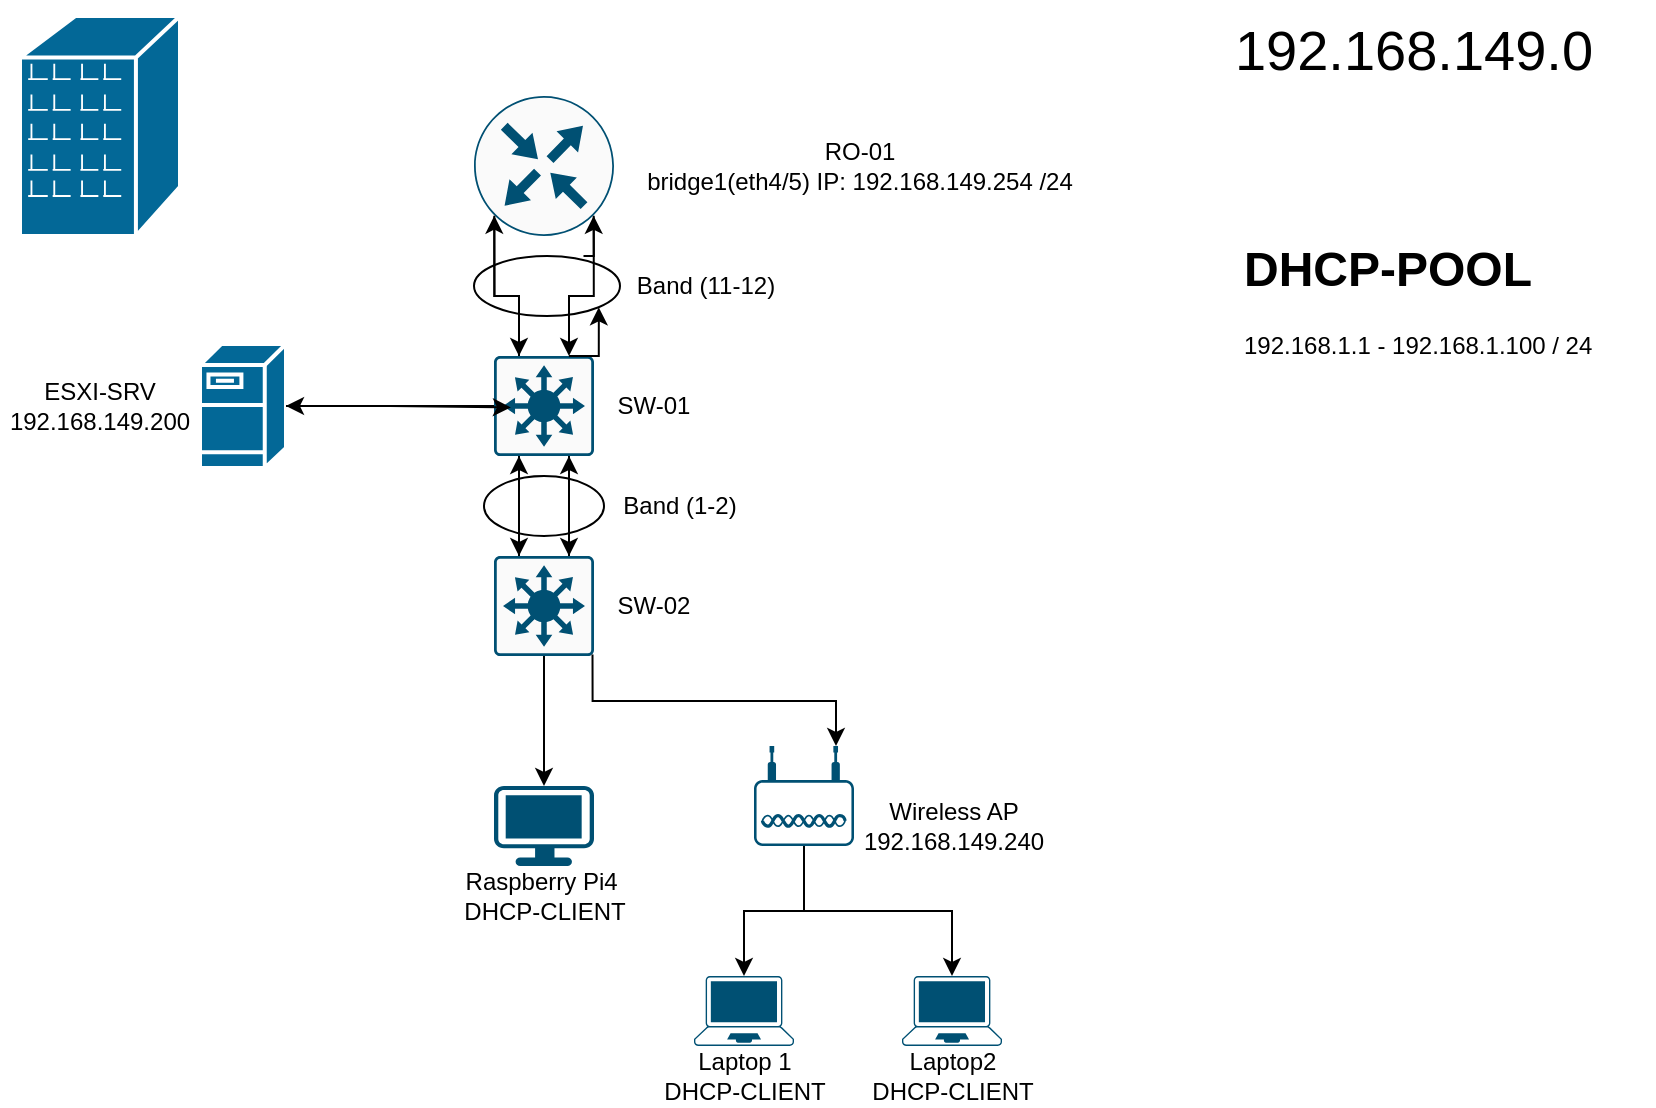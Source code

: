 <mxfile version="26.1.0">
  <diagram name="Страница — 1" id="Xjn2y1UNGVjDpXkTihFl">
    <mxGraphModel dx="954" dy="2930" grid="1" gridSize="10" guides="1" tooltips="1" connect="1" arrows="1" fold="1" page="1" pageScale="1" pageWidth="827" pageHeight="1169" math="0" shadow="0">
      <root>
        <mxCell id="0" />
        <mxCell id="1" parent="0" />
        <mxCell id="pa1dSkAkTu311U33m8Gb-1" value="" style="ellipse;whiteSpace=wrap;html=1;" vertex="1" parent="1">
          <mxGeometry x="237" y="-2210" width="73" height="30" as="geometry" />
        </mxCell>
        <mxCell id="pa1dSkAkTu311U33m8Gb-2" value="" style="ellipse;whiteSpace=wrap;html=1;" vertex="1" parent="1">
          <mxGeometry x="242" y="-2100" width="60" height="30" as="geometry" />
        </mxCell>
        <mxCell id="pa1dSkAkTu311U33m8Gb-3" value="" style="sketch=0;points=[[0.015,0.015,0],[0.985,0.015,0],[0.985,0.985,0],[0.015,0.985,0],[0.25,0,0],[0.5,0,0],[0.75,0,0],[1,0.25,0],[1,0.5,0],[1,0.75,0],[0.75,1,0],[0.5,1,0],[0.25,1,0],[0,0.75,0],[0,0.5,0],[0,0.25,0]];verticalLabelPosition=bottom;html=1;verticalAlign=top;aspect=fixed;align=center;pointerEvents=1;shape=mxgraph.cisco19.rect;prIcon=l3_switch;fillColor=#FAFAFA;strokeColor=#005073;" vertex="1" parent="1">
          <mxGeometry x="247" y="-2060" width="50" height="50" as="geometry" />
        </mxCell>
        <mxCell id="pa1dSkAkTu311U33m8Gb-4" style="edgeStyle=orthogonalEdgeStyle;rounded=0;orthogonalLoop=1;jettySize=auto;html=1;exitX=0;exitY=0.5;exitDx=0;exitDy=0;exitPerimeter=0;" edge="1" parent="1" source="pa1dSkAkTu311U33m8Gb-5" target="pa1dSkAkTu311U33m8Gb-20">
          <mxGeometry relative="1" as="geometry" />
        </mxCell>
        <mxCell id="pa1dSkAkTu311U33m8Gb-5" value="" style="sketch=0;points=[[0.015,0.015,0],[0.985,0.015,0],[0.985,0.985,0],[0.015,0.985,0],[0.25,0,0],[0.5,0,0],[0.75,0,0],[1,0.25,0],[1,0.5,0],[1,0.75,0],[0.75,1,0],[0.5,1,0],[0.25,1,0],[0,0.75,0],[0,0.5,0],[0,0.25,0]];verticalLabelPosition=bottom;html=1;verticalAlign=top;aspect=fixed;align=center;pointerEvents=1;shape=mxgraph.cisco19.rect;prIcon=l3_switch;fillColor=#FAFAFA;strokeColor=#005073;" vertex="1" parent="1">
          <mxGeometry x="247" y="-2160" width="50" height="50" as="geometry" />
        </mxCell>
        <mxCell id="pa1dSkAkTu311U33m8Gb-6" value="" style="sketch=0;points=[[0.5,0,0],[1,0.5,0],[0.5,1,0],[0,0.5,0],[0.145,0.145,0],[0.856,0.145,0],[0.855,0.856,0],[0.145,0.855,0]];verticalLabelPosition=bottom;html=1;verticalAlign=top;aspect=fixed;align=center;pointerEvents=1;shape=mxgraph.cisco19.rect;prIcon=router;fillColor=#FAFAFA;strokeColor=#005073;" vertex="1" parent="1">
          <mxGeometry x="237" y="-2290" width="70" height="70" as="geometry" />
        </mxCell>
        <mxCell id="pa1dSkAkTu311U33m8Gb-7" value="" style="points=[[0.13,0.02,0],[0.5,0,0],[0.87,0.02,0],[0.885,0.4,0],[0.985,0.985,0],[0.5,1,0],[0.015,0.985,0],[0.115,0.4,0]];verticalLabelPosition=bottom;sketch=0;html=1;verticalAlign=top;aspect=fixed;align=center;pointerEvents=1;shape=mxgraph.cisco19.laptop;fillColor=#005073;strokeColor=none;" vertex="1" parent="1">
          <mxGeometry x="451" y="-1850" width="50" height="35" as="geometry" />
        </mxCell>
        <mxCell id="pa1dSkAkTu311U33m8Gb-8" value="" style="points=[[0.13,0.02,0],[0.5,0,0],[0.87,0.02,0],[0.885,0.4,0],[0.985,0.985,0],[0.5,1,0],[0.015,0.985,0],[0.115,0.4,0]];verticalLabelPosition=bottom;sketch=0;html=1;verticalAlign=top;aspect=fixed;align=center;pointerEvents=1;shape=mxgraph.cisco19.laptop;fillColor=#005073;strokeColor=none;" vertex="1" parent="1">
          <mxGeometry x="347" y="-1850" width="50" height="35" as="geometry" />
        </mxCell>
        <mxCell id="pa1dSkAkTu311U33m8Gb-9" value="" style="points=[[0.03,0.03,0],[0.5,0,0],[0.97,0.03,0],[1,0.4,0],[0.97,0.745,0],[0.5,1,0],[0.03,0.745,0],[0,0.4,0]];verticalLabelPosition=bottom;sketch=0;html=1;verticalAlign=top;aspect=fixed;align=center;pointerEvents=1;shape=mxgraph.cisco19.workstation;fillColor=#005073;strokeColor=none;" vertex="1" parent="1">
          <mxGeometry x="247" y="-1945" width="50" height="40" as="geometry" />
        </mxCell>
        <mxCell id="pa1dSkAkTu311U33m8Gb-10" value="" style="shape=mxgraph.cisco.buildings.branch_office;sketch=0;html=1;pointerEvents=1;dashed=0;fillColor=#036897;strokeColor=#ffffff;strokeWidth=2;verticalLabelPosition=bottom;verticalAlign=top;align=center;outlineConnect=0;" vertex="1" parent="1">
          <mxGeometry x="10" y="-2330" width="80" height="110" as="geometry" />
        </mxCell>
        <mxCell id="pa1dSkAkTu311U33m8Gb-11" style="edgeStyle=orthogonalEdgeStyle;rounded=0;orthogonalLoop=1;jettySize=auto;html=1;exitX=0.5;exitY=1;exitDx=0;exitDy=0;exitPerimeter=0;" edge="1" parent="1" source="pa1dSkAkTu311U33m8Gb-12" target="pa1dSkAkTu311U33m8Gb-8">
          <mxGeometry relative="1" as="geometry" />
        </mxCell>
        <mxCell id="pa1dSkAkTu311U33m8Gb-12" value="" style="points=[[0.03,0.36,0],[0.18,0,0],[0.5,0.34,0],[0.82,0,0],[0.97,0.36,0],[1,0.67,0],[0.975,0.975,0],[0.5,1,0],[0.025,0.975,0],[0,0.67,0]];verticalLabelPosition=bottom;sketch=0;html=1;verticalAlign=top;aspect=fixed;align=center;pointerEvents=1;shape=mxgraph.cisco19.wireless_access_point;fillColor=#005073;strokeColor=none;" vertex="1" parent="1">
          <mxGeometry x="377" y="-1965" width="50" height="50" as="geometry" />
        </mxCell>
        <mxCell id="pa1dSkAkTu311U33m8Gb-14" style="edgeStyle=orthogonalEdgeStyle;rounded=0;orthogonalLoop=1;jettySize=auto;html=1;exitX=0.855;exitY=0.856;exitDx=0;exitDy=0;exitPerimeter=0;entryX=0.75;entryY=0;entryDx=0;entryDy=0;entryPerimeter=0;" edge="1" parent="1" source="pa1dSkAkTu311U33m8Gb-6" target="pa1dSkAkTu311U33m8Gb-5">
          <mxGeometry relative="1" as="geometry" />
        </mxCell>
        <mxCell id="pa1dSkAkTu311U33m8Gb-15" style="edgeStyle=orthogonalEdgeStyle;rounded=0;orthogonalLoop=1;jettySize=auto;html=1;exitX=0.145;exitY=0.855;exitDx=0;exitDy=0;exitPerimeter=0;entryX=0.25;entryY=0;entryDx=0;entryDy=0;entryPerimeter=0;" edge="1" parent="1" source="pa1dSkAkTu311U33m8Gb-6" target="pa1dSkAkTu311U33m8Gb-5">
          <mxGeometry relative="1" as="geometry" />
        </mxCell>
        <mxCell id="pa1dSkAkTu311U33m8Gb-16" style="edgeStyle=orthogonalEdgeStyle;rounded=0;orthogonalLoop=1;jettySize=auto;html=1;exitX=0.25;exitY=1;exitDx=0;exitDy=0;exitPerimeter=0;entryX=0.25;entryY=0;entryDx=0;entryDy=0;entryPerimeter=0;" edge="1" parent="1" source="pa1dSkAkTu311U33m8Gb-5" target="pa1dSkAkTu311U33m8Gb-3">
          <mxGeometry relative="1" as="geometry" />
        </mxCell>
        <mxCell id="pa1dSkAkTu311U33m8Gb-17" style="edgeStyle=orthogonalEdgeStyle;rounded=0;orthogonalLoop=1;jettySize=auto;html=1;exitX=0.75;exitY=1;exitDx=0;exitDy=0;exitPerimeter=0;entryX=0.75;entryY=0;entryDx=0;entryDy=0;entryPerimeter=0;" edge="1" parent="1" source="pa1dSkAkTu311U33m8Gb-5" target="pa1dSkAkTu311U33m8Gb-3">
          <mxGeometry relative="1" as="geometry" />
        </mxCell>
        <mxCell id="pa1dSkAkTu311U33m8Gb-18" style="edgeStyle=orthogonalEdgeStyle;rounded=0;orthogonalLoop=1;jettySize=auto;html=1;exitX=0.5;exitY=1;exitDx=0;exitDy=0;exitPerimeter=0;entryX=0.5;entryY=0;entryDx=0;entryDy=0;entryPerimeter=0;" edge="1" parent="1" source="pa1dSkAkTu311U33m8Gb-12" target="pa1dSkAkTu311U33m8Gb-7">
          <mxGeometry relative="1" as="geometry" />
        </mxCell>
        <mxCell id="pa1dSkAkTu311U33m8Gb-19" style="edgeStyle=orthogonalEdgeStyle;rounded=0;orthogonalLoop=1;jettySize=auto;html=1;exitX=0.5;exitY=1;exitDx=0;exitDy=0;exitPerimeter=0;entryX=0.5;entryY=0;entryDx=0;entryDy=0;entryPerimeter=0;" edge="1" parent="1" source="pa1dSkAkTu311U33m8Gb-3" target="pa1dSkAkTu311U33m8Gb-9">
          <mxGeometry relative="1" as="geometry" />
        </mxCell>
        <mxCell id="pa1dSkAkTu311U33m8Gb-20" value="" style="shape=mxgraph.cisco.servers.fileserver;sketch=0;html=1;pointerEvents=1;dashed=0;fillColor=#036897;strokeColor=#ffffff;strokeWidth=2;verticalLabelPosition=bottom;verticalAlign=top;align=center;outlineConnect=0;" vertex="1" parent="1">
          <mxGeometry x="100" y="-2166" width="43" height="62" as="geometry" />
        </mxCell>
        <mxCell id="pa1dSkAkTu311U33m8Gb-21" style="edgeStyle=orthogonalEdgeStyle;rounded=0;orthogonalLoop=1;jettySize=auto;html=1;exitX=0.25;exitY=0;exitDx=0;exitDy=0;exitPerimeter=0;entryX=0.25;entryY=1;entryDx=0;entryDy=0;entryPerimeter=0;" edge="1" parent="1" source="pa1dSkAkTu311U33m8Gb-3" target="pa1dSkAkTu311U33m8Gb-5">
          <mxGeometry relative="1" as="geometry" />
        </mxCell>
        <mxCell id="pa1dSkAkTu311U33m8Gb-22" style="edgeStyle=orthogonalEdgeStyle;rounded=0;orthogonalLoop=1;jettySize=auto;html=1;exitX=0.75;exitY=0;exitDx=0;exitDy=0;exitPerimeter=0;entryX=0.75;entryY=1;entryDx=0;entryDy=0;entryPerimeter=0;" edge="1" parent="1" source="pa1dSkAkTu311U33m8Gb-3" target="pa1dSkAkTu311U33m8Gb-5">
          <mxGeometry relative="1" as="geometry" />
        </mxCell>
        <mxCell id="pa1dSkAkTu311U33m8Gb-23" style="edgeStyle=orthogonalEdgeStyle;rounded=0;orthogonalLoop=1;jettySize=auto;html=1;exitX=0.75;exitY=0;exitDx=0;exitDy=0;exitPerimeter=0;entryX=0.855;entryY=0.856;entryDx=0;entryDy=0;entryPerimeter=0;" edge="1" parent="1" source="pa1dSkAkTu311U33m8Gb-1" target="pa1dSkAkTu311U33m8Gb-6">
          <mxGeometry relative="1" as="geometry" />
        </mxCell>
        <mxCell id="pa1dSkAkTu311U33m8Gb-24" style="edgeStyle=orthogonalEdgeStyle;rounded=0;orthogonalLoop=1;jettySize=auto;html=1;exitX=0.25;exitY=0;exitDx=0;exitDy=0;exitPerimeter=0;entryX=0.145;entryY=0.855;entryDx=0;entryDy=0;entryPerimeter=0;" edge="1" parent="1" source="pa1dSkAkTu311U33m8Gb-5" target="pa1dSkAkTu311U33m8Gb-6">
          <mxGeometry relative="1" as="geometry" />
        </mxCell>
        <mxCell id="pa1dSkAkTu311U33m8Gb-25" value="RO-01&lt;br&gt;bridge1(eth4/5) IP: 192.168.149.254 /24" style="text;html=1;align=center;verticalAlign=middle;whiteSpace=wrap;rounded=0;" vertex="1" parent="1">
          <mxGeometry x="307" y="-2270" width="246" height="30" as="geometry" />
        </mxCell>
        <mxCell id="pa1dSkAkTu311U33m8Gb-26" value="SW-01" style="text;html=1;align=center;verticalAlign=middle;whiteSpace=wrap;rounded=0;" vertex="1" parent="1">
          <mxGeometry x="297" y="-2150" width="60" height="30" as="geometry" />
        </mxCell>
        <mxCell id="pa1dSkAkTu311U33m8Gb-27" value="SW-02" style="text;html=1;align=center;verticalAlign=middle;whiteSpace=wrap;rounded=0;" vertex="1" parent="1">
          <mxGeometry x="297" y="-2050" width="60" height="30" as="geometry" />
        </mxCell>
        <mxCell id="pa1dSkAkTu311U33m8Gb-28" style="edgeStyle=orthogonalEdgeStyle;rounded=0;orthogonalLoop=1;jettySize=auto;html=1;exitX=0.985;exitY=0.985;exitDx=0;exitDy=0;exitPerimeter=0;entryX=0.82;entryY=0;entryDx=0;entryDy=0;entryPerimeter=0;" edge="1" parent="1" source="pa1dSkAkTu311U33m8Gb-3" target="pa1dSkAkTu311U33m8Gb-12">
          <mxGeometry relative="1" as="geometry" />
        </mxCell>
        <mxCell id="pa1dSkAkTu311U33m8Gb-29" value="Raspberry Pi4&amp;nbsp;&lt;br&gt;DHCP-CLIENT" style="text;html=1;align=center;verticalAlign=middle;whiteSpace=wrap;rounded=0;" vertex="1" parent="1">
          <mxGeometry x="229.5" y="-1905" width="85" height="30" as="geometry" />
        </mxCell>
        <mxCell id="pa1dSkAkTu311U33m8Gb-30" value="Laptop 1&lt;br&gt;DHCP-CLIENT" style="text;html=1;align=center;verticalAlign=middle;whiteSpace=wrap;rounded=0;" vertex="1" parent="1">
          <mxGeometry x="329.5" y="-1815" width="85" height="30" as="geometry" />
        </mxCell>
        <mxCell id="pa1dSkAkTu311U33m8Gb-31" value="Laptop2&lt;br&gt;DHCP-CLIENT" style="text;html=1;align=center;verticalAlign=middle;whiteSpace=wrap;rounded=0;" vertex="1" parent="1">
          <mxGeometry x="430.5" y="-1815" width="91" height="30" as="geometry" />
        </mxCell>
        <mxCell id="pa1dSkAkTu311U33m8Gb-32" value="Wireless AP&lt;br&gt;192.168.149.240" style="text;html=1;align=center;verticalAlign=middle;whiteSpace=wrap;rounded=0;" vertex="1" parent="1">
          <mxGeometry x="427" y="-1940" width="100" height="30" as="geometry" />
        </mxCell>
        <mxCell id="pa1dSkAkTu311U33m8Gb-33" value="&lt;font style=&quot;font-size: 28px;&quot;&gt;192.168.149.0&lt;/font&gt;" style="text;html=1;align=center;verticalAlign=middle;whiteSpace=wrap;rounded=0;" vertex="1" parent="1">
          <mxGeometry x="587" y="-2338" width="240" height="50" as="geometry" />
        </mxCell>
        <mxCell id="pa1dSkAkTu311U33m8Gb-34" value="ESXI-SRV&lt;br&gt;192.168.149.200" style="text;html=1;align=center;verticalAlign=middle;whiteSpace=wrap;rounded=0;" vertex="1" parent="1">
          <mxGeometry y="-2150" width="100" height="30" as="geometry" />
        </mxCell>
        <mxCell id="pa1dSkAkTu311U33m8Gb-35" value="&lt;h1 style=&quot;margin-top: 0px;&quot;&gt;DHCP-POOL&lt;/h1&gt;&lt;div&gt;192.168.1.1 - 192.168.1.100 / 24&lt;br&gt;&lt;br&gt;&lt;/div&gt;" style="text;html=1;whiteSpace=wrap;overflow=hidden;rounded=0;" vertex="1" parent="1">
          <mxGeometry x="620" y="-2224" width="180" height="84" as="geometry" />
        </mxCell>
        <mxCell id="pa1dSkAkTu311U33m8Gb-36" style="edgeStyle=orthogonalEdgeStyle;rounded=0;orthogonalLoop=1;jettySize=auto;html=1;exitX=1;exitY=0.5;exitDx=0;exitDy=0;exitPerimeter=0;entryX=0.169;entryY=0.514;entryDx=0;entryDy=0;entryPerimeter=0;" edge="1" parent="1" source="pa1dSkAkTu311U33m8Gb-20" target="pa1dSkAkTu311U33m8Gb-5">
          <mxGeometry relative="1" as="geometry" />
        </mxCell>
        <mxCell id="pa1dSkAkTu311U33m8Gb-37" value="Band (1-2)" style="text;html=1;align=center;verticalAlign=middle;whiteSpace=wrap;rounded=0;" vertex="1" parent="1">
          <mxGeometry x="310" y="-2100" width="60" height="30" as="geometry" />
        </mxCell>
        <mxCell id="pa1dSkAkTu311U33m8Gb-38" value="" style="edgeStyle=orthogonalEdgeStyle;rounded=0;orthogonalLoop=1;jettySize=auto;html=1;exitX=0.75;exitY=0;exitDx=0;exitDy=0;exitPerimeter=0;entryX=0.855;entryY=0.856;entryDx=0;entryDy=0;entryPerimeter=0;" edge="1" parent="1" source="pa1dSkAkTu311U33m8Gb-5" target="pa1dSkAkTu311U33m8Gb-1">
          <mxGeometry relative="1" as="geometry">
            <mxPoint x="285" y="-2160" as="sourcePoint" />
            <mxPoint x="297" y="-2230" as="targetPoint" />
          </mxGeometry>
        </mxCell>
        <mxCell id="pa1dSkAkTu311U33m8Gb-39" value="Band (11-12)" style="text;html=1;align=center;verticalAlign=middle;whiteSpace=wrap;rounded=0;" vertex="1" parent="1">
          <mxGeometry x="314.5" y="-2210" width="75.5" height="30" as="geometry" />
        </mxCell>
      </root>
    </mxGraphModel>
  </diagram>
</mxfile>
